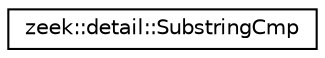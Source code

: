 digraph "Graphical Class Hierarchy"
{
 // LATEX_PDF_SIZE
  edge [fontname="Helvetica",fontsize="10",labelfontname="Helvetica",labelfontsize="10"];
  node [fontname="Helvetica",fontsize="10",shape=record];
  rankdir="LR";
  Node0 [label="zeek::detail::SubstringCmp",height=0.2,width=0.4,color="black", fillcolor="white", style="filled",URL="$d1/d17/classzeek_1_1detail_1_1SubstringCmp.html",tooltip=" "];
}
